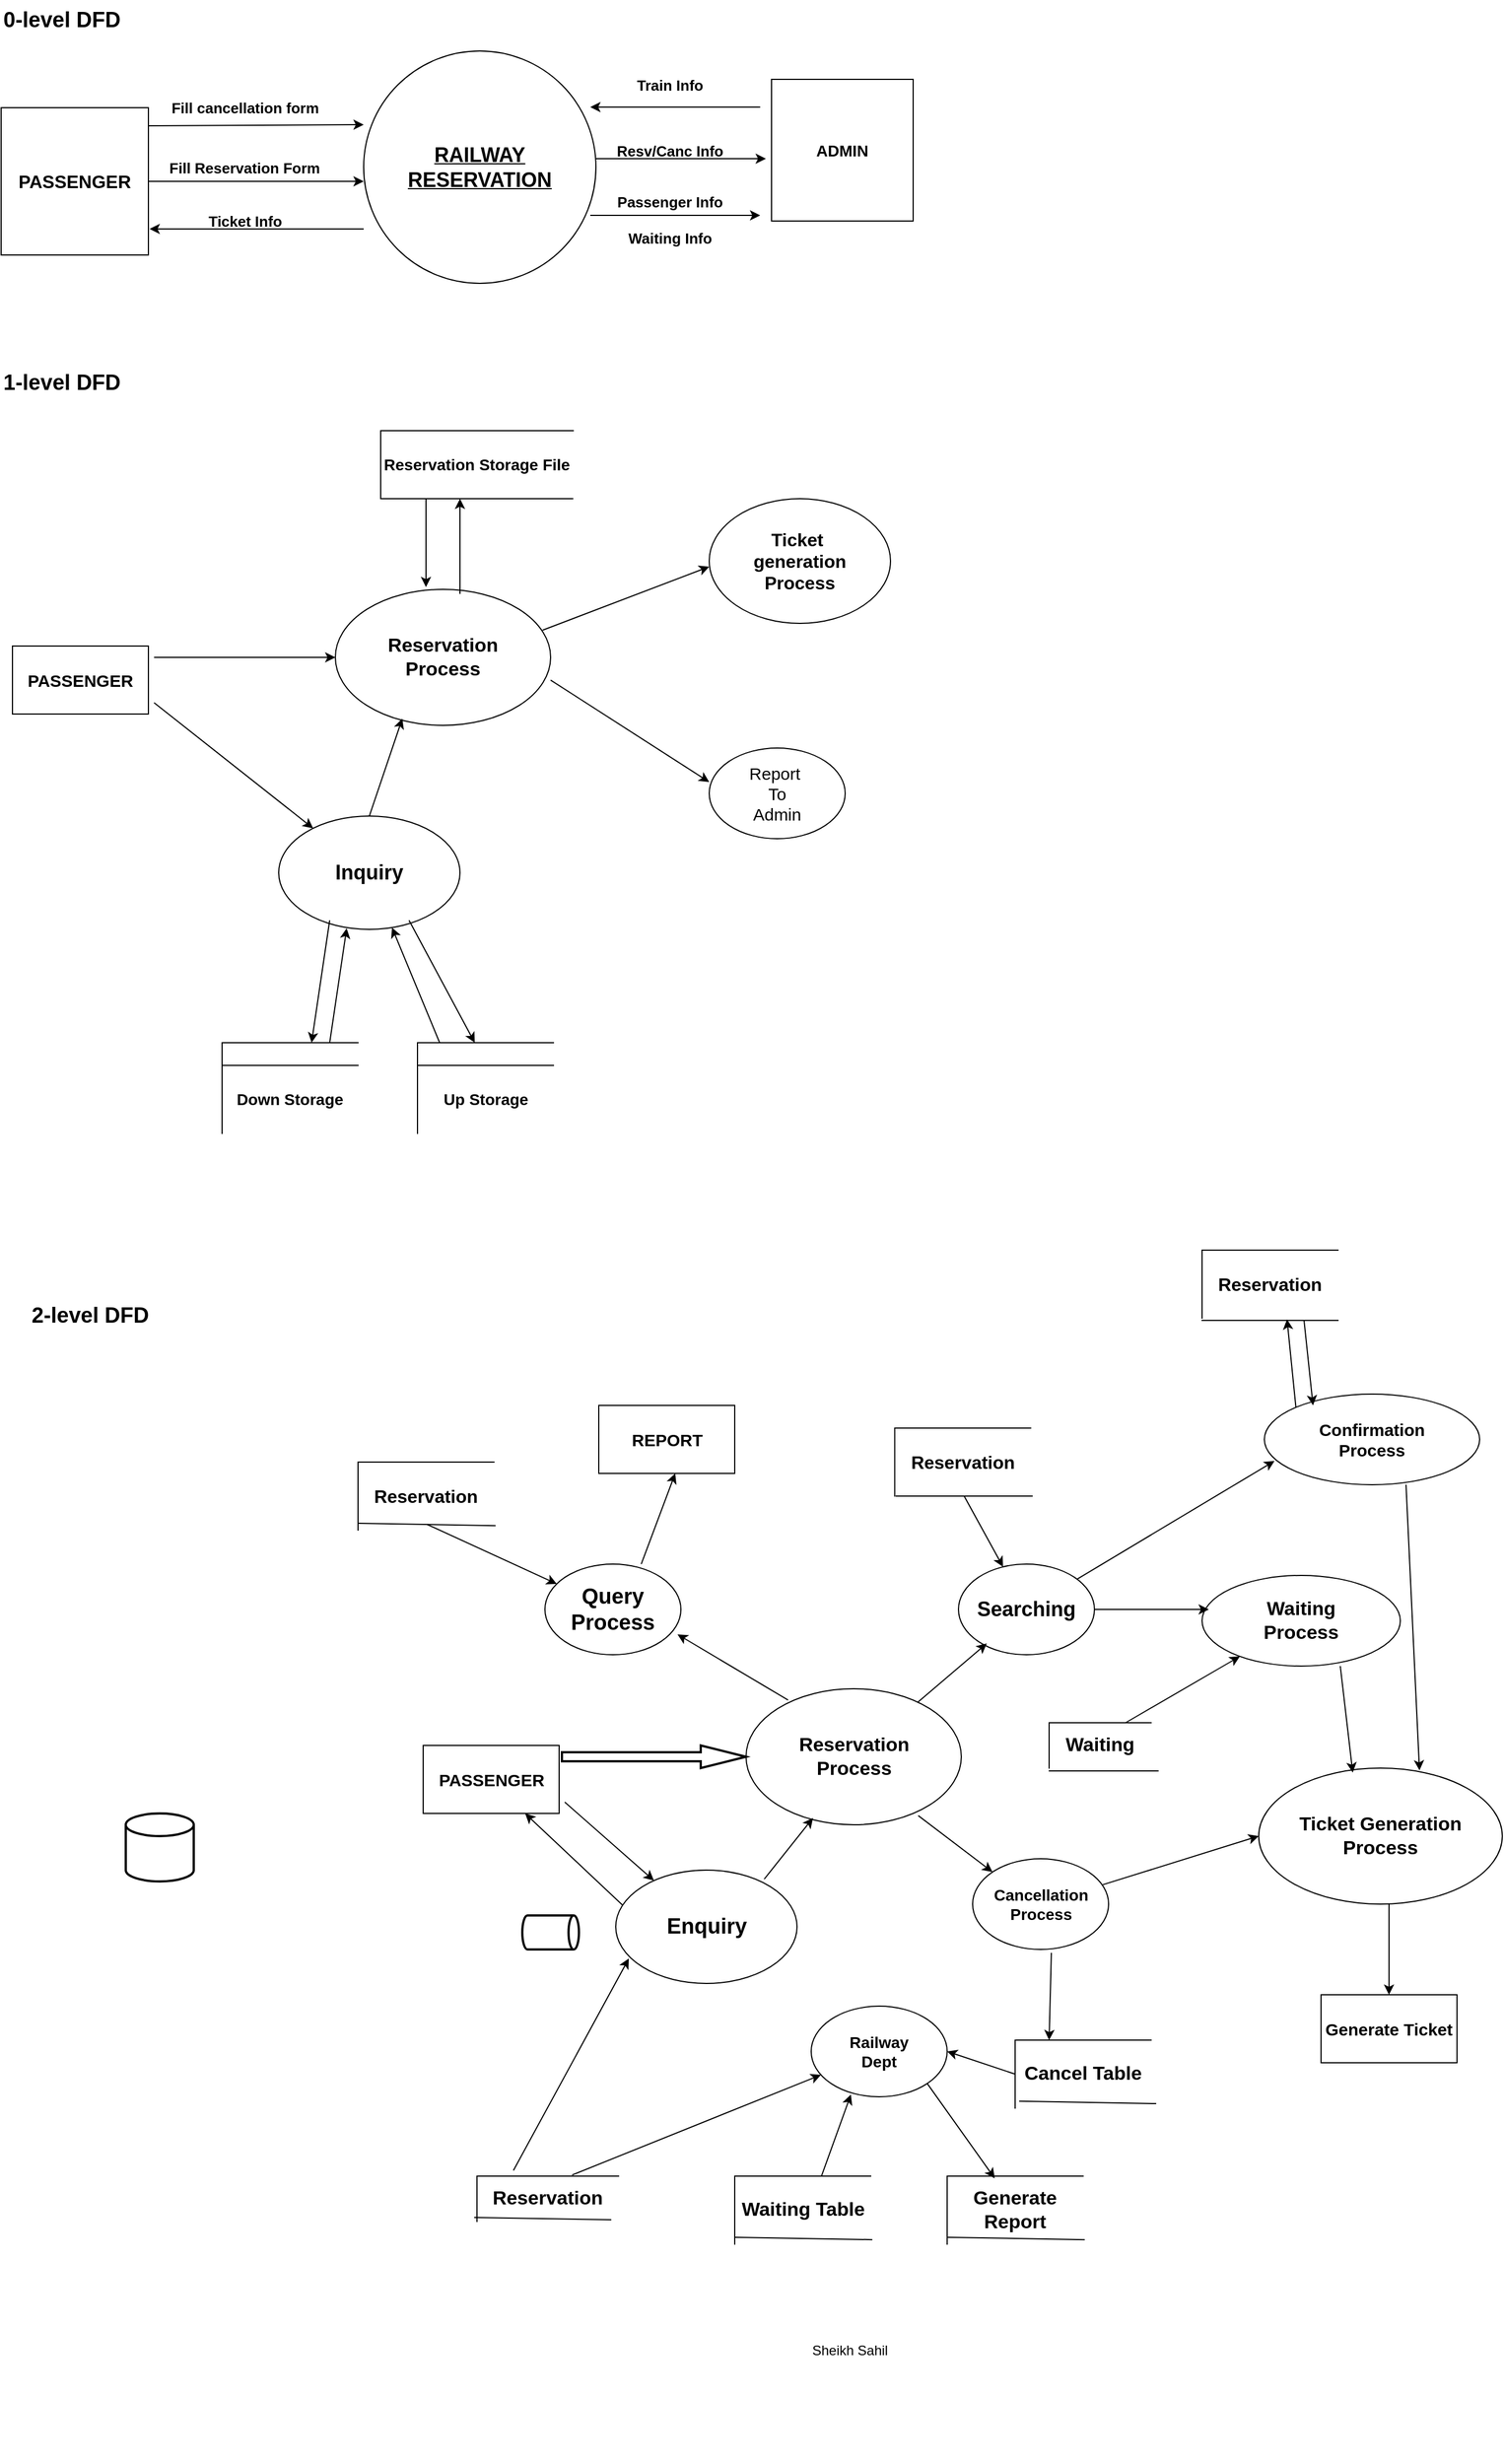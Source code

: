 <mxfile version="26.3.0">
  <diagram name="Page-1" id="rex2xva8ImALtjzCcnfC">
    <mxGraphModel dx="1678" dy="899" grid="1" gridSize="10" guides="1" tooltips="1" connect="1" arrows="1" fold="1" page="1" pageScale="1" pageWidth="850" pageHeight="1100" math="0" shadow="0">
      <root>
        <mxCell id="0" />
        <mxCell id="1" parent="0" />
        <mxCell id="jUQuJ7ZoHEH8EmfU06ju-1" value="&lt;font style=&quot;font-size: 18px;&quot;&gt;&lt;b&gt;&lt;u&gt;RAILWAY&lt;/u&gt;&lt;/b&gt;&lt;/font&gt;&lt;div&gt;&lt;font style=&quot;font-size: 18px;&quot;&gt;&lt;b&gt;&lt;u&gt;RESERVATION&lt;/u&gt;&lt;/b&gt;&lt;/font&gt;&lt;/div&gt;" style="ellipse;whiteSpace=wrap;html=1;aspect=fixed;" parent="1" vertex="1">
          <mxGeometry x="360" y="75" width="205" height="205" as="geometry" />
        </mxCell>
        <mxCell id="jUQuJ7ZoHEH8EmfU06ju-2" value="&lt;b&gt;&lt;font style=&quot;font-size: 16px;&quot;&gt;PASSENGER&lt;/font&gt;&lt;/b&gt;" style="whiteSpace=wrap;html=1;aspect=fixed;" parent="1" vertex="1">
          <mxGeometry x="40" y="125" width="130" height="130" as="geometry" />
        </mxCell>
        <mxCell id="jUQuJ7ZoHEH8EmfU06ju-3" value="&lt;b&gt;&lt;font style=&quot;font-size: 14px;&quot;&gt;ADMIN&lt;/font&gt;&lt;/b&gt;" style="whiteSpace=wrap;html=1;aspect=fixed;" parent="1" vertex="1">
          <mxGeometry x="720" y="100" width="125" height="125" as="geometry" />
        </mxCell>
        <mxCell id="jUQuJ7ZoHEH8EmfU06ju-5" value="" style="endArrow=classic;html=1;rounded=0;" parent="1" edge="1">
          <mxGeometry width="50" height="50" relative="1" as="geometry">
            <mxPoint x="560" y="220" as="sourcePoint" />
            <mxPoint x="710" y="220" as="targetPoint" />
          </mxGeometry>
        </mxCell>
        <mxCell id="jUQuJ7ZoHEH8EmfU06ju-8" value="" style="endArrow=classic;html=1;rounded=0;entryX=1.008;entryY=0.823;entryDx=0;entryDy=0;entryPerimeter=0;" parent="1" target="jUQuJ7ZoHEH8EmfU06ju-2" edge="1">
          <mxGeometry width="50" height="50" relative="1" as="geometry">
            <mxPoint x="360" y="232" as="sourcePoint" />
            <mxPoint x="450" y="180" as="targetPoint" />
          </mxGeometry>
        </mxCell>
        <mxCell id="jUQuJ7ZoHEH8EmfU06ju-9" value="" style="endArrow=classic;html=1;rounded=0;exitX=1;exitY=0.123;exitDx=0;exitDy=0;exitPerimeter=0;" parent="1" source="jUQuJ7ZoHEH8EmfU06ju-2" edge="1">
          <mxGeometry width="50" height="50" relative="1" as="geometry">
            <mxPoint x="400" y="230" as="sourcePoint" />
            <mxPoint x="360" y="140" as="targetPoint" />
          </mxGeometry>
        </mxCell>
        <mxCell id="jUQuJ7ZoHEH8EmfU06ju-10" value="" style="endArrow=classic;html=1;rounded=0;exitX=1;exitY=0.5;exitDx=0;exitDy=0;" parent="1" source="jUQuJ7ZoHEH8EmfU06ju-2" edge="1">
          <mxGeometry width="50" height="50" relative="1" as="geometry">
            <mxPoint x="180" y="168" as="sourcePoint" />
            <mxPoint x="360" y="190" as="targetPoint" />
          </mxGeometry>
        </mxCell>
        <mxCell id="jUQuJ7ZoHEH8EmfU06ju-11" value="" style="endArrow=classic;html=1;rounded=0;entryX=0;entryY=0.5;entryDx=0;entryDy=0;entryPerimeter=0;" parent="1" edge="1">
          <mxGeometry width="50" height="50" relative="1" as="geometry">
            <mxPoint x="565" y="170" as="sourcePoint" />
            <mxPoint x="715" y="170" as="targetPoint" />
          </mxGeometry>
        </mxCell>
        <mxCell id="jUQuJ7ZoHEH8EmfU06ju-12" value="" style="endArrow=classic;html=1;rounded=0;" parent="1" edge="1">
          <mxGeometry width="50" height="50" relative="1" as="geometry">
            <mxPoint x="710" y="124.5" as="sourcePoint" />
            <mxPoint x="560" y="124.5" as="targetPoint" />
          </mxGeometry>
        </mxCell>
        <mxCell id="jUQuJ7ZoHEH8EmfU06ju-14" value="Fill cancellation form" style="text;html=1;align=center;verticalAlign=middle;resizable=0;points=[];autosize=1;strokeColor=none;fillColor=none;fontStyle=1;fontSize=13;" parent="1" vertex="1">
          <mxGeometry x="185" y="110" width="140" height="30" as="geometry" />
        </mxCell>
        <mxCell id="jUQuJ7ZoHEH8EmfU06ju-16" value="Fill Reservation Form" style="text;strokeColor=none;align=center;fillColor=none;html=1;verticalAlign=middle;whiteSpace=wrap;rounded=0;fontStyle=1;fontSize=13;" parent="1" vertex="1">
          <mxGeometry x="175" y="162.5" width="160" height="30" as="geometry" />
        </mxCell>
        <mxCell id="jUQuJ7ZoHEH8EmfU06ju-17" value="&lt;b&gt;&lt;font style=&quot;font-size: 13px;&quot;&gt;Ticket Info&lt;/font&gt;&lt;/b&gt;" style="text;html=1;align=center;verticalAlign=middle;resizable=0;points=[];autosize=1;strokeColor=none;fillColor=none;" parent="1" vertex="1">
          <mxGeometry x="210" y="210" width="90" height="30" as="geometry" />
        </mxCell>
        <mxCell id="jUQuJ7ZoHEH8EmfU06ju-18" value="&lt;b&gt;&lt;font style=&quot;font-size: 13px;&quot;&gt;Passenger Info&lt;/font&gt;&lt;/b&gt;" style="text;html=1;align=center;verticalAlign=middle;resizable=0;points=[];autosize=1;strokeColor=none;fillColor=none;" parent="1" vertex="1">
          <mxGeometry x="570" y="192.5" width="120" height="30" as="geometry" />
        </mxCell>
        <mxCell id="jUQuJ7ZoHEH8EmfU06ju-19" value="&lt;b&gt;&lt;font style=&quot;font-size: 13px;&quot;&gt;Waiting Info&lt;/font&gt;&lt;/b&gt;" style="text;html=1;align=center;verticalAlign=middle;resizable=0;points=[];autosize=1;strokeColor=none;fillColor=none;" parent="1" vertex="1">
          <mxGeometry x="580" y="225" width="100" height="30" as="geometry" />
        </mxCell>
        <mxCell id="jUQuJ7ZoHEH8EmfU06ju-20" value="&lt;b&gt;&lt;font style=&quot;font-size: 13px;&quot;&gt;Train Info&lt;/font&gt;&lt;/b&gt;" style="text;html=1;align=center;verticalAlign=middle;resizable=0;points=[];autosize=1;strokeColor=none;fillColor=none;" parent="1" vertex="1">
          <mxGeometry x="590" y="90" width="80" height="30" as="geometry" />
        </mxCell>
        <mxCell id="jUQuJ7ZoHEH8EmfU06ju-21" value="&lt;b&gt;&lt;font style=&quot;font-size: 13px;&quot;&gt;Resv/Canc Info&lt;/font&gt;&lt;/b&gt;" style="text;html=1;align=center;verticalAlign=middle;resizable=0;points=[];autosize=1;strokeColor=none;fillColor=none;" parent="1" vertex="1">
          <mxGeometry x="570" y="147.5" width="120" height="30" as="geometry" />
        </mxCell>
        <mxCell id="jUQuJ7ZoHEH8EmfU06ju-24" value="&lt;b style=&quot;font-weight:normal;&quot; id=&quot;docs-internal-guid-3742b57b-7fff-bbce-e958-126c3ce38a10&quot;&gt;&lt;span style=&quot;font-family: Poppins, sans-serif; color: rgb(0, 0, 0); background-color: transparent; font-weight: 700; font-style: normal; font-variant: normal; text-decoration: none; vertical-align: baseline; white-space: pre-wrap;&quot;&gt;&lt;font style=&quot;font-size: 19px;&quot;&gt;0-level DFD&lt;/font&gt;&lt;/span&gt;&lt;/b&gt;" style="text;whiteSpace=wrap;html=1;" parent="1" vertex="1">
          <mxGeometry x="40" y="30" width="110" height="40" as="geometry" />
        </mxCell>
        <mxCell id="jUQuJ7ZoHEH8EmfU06ju-26" value="&lt;b style=&quot;font-weight:normal;&quot; id=&quot;docs-internal-guid-3742b57b-7fff-bbce-e958-126c3ce38a10&quot;&gt;&lt;span style=&quot;font-family: Poppins, sans-serif; color: rgb(0, 0, 0); background-color: transparent; font-weight: 700; font-style: normal; font-variant: normal; text-decoration: none; vertical-align: baseline; white-space: pre-wrap;&quot;&gt;&lt;font style=&quot;font-size: 19px;&quot;&gt;1&lt;/font&gt;&lt;/span&gt;&lt;/b&gt;&lt;span style=&quot;background-color: transparent; color: light-dark(rgb(0, 0, 0), rgb(255, 255, 255));&quot;&gt;&lt;span style=&quot;font-family: Poppins, sans-serif; color: rgb(0, 0, 0); background-color: transparent; font-weight: 700; font-variant-numeric: normal; font-variant-east-asian: normal; font-variant-alternates: normal; font-variant-position: normal; font-variant-emoji: normal; vertical-align: baseline; white-space-collapse: preserve;&quot;&gt;&lt;font style=&quot;font-size: 19px;&quot;&gt;-level DFD&lt;/font&gt;&lt;/span&gt;&lt;/span&gt;" style="text;whiteSpace=wrap;html=1;" parent="1" vertex="1">
          <mxGeometry x="40" y="350" width="110" height="40" as="geometry" />
        </mxCell>
        <mxCell id="jUQuJ7ZoHEH8EmfU06ju-27" value="&lt;b&gt;&lt;font style=&quot;font-size: 17px;&quot;&gt;Reservation&lt;/font&gt;&lt;/b&gt;&lt;div&gt;&lt;b&gt;&lt;font style=&quot;font-size: 17px;&quot;&gt;Process&lt;/font&gt;&lt;/b&gt;&lt;/div&gt;" style="ellipse;whiteSpace=wrap;html=1;" parent="1" vertex="1">
          <mxGeometry x="335" y="550" width="190" height="120" as="geometry" />
        </mxCell>
        <mxCell id="jUQuJ7ZoHEH8EmfU06ju-28" value="&lt;b&gt;&lt;font style=&quot;font-size: 18px;&quot;&gt;Inquiry&lt;/font&gt;&lt;/b&gt;" style="ellipse;whiteSpace=wrap;html=1;" parent="1" vertex="1">
          <mxGeometry x="285" y="750" width="160" height="100" as="geometry" />
        </mxCell>
        <mxCell id="jUQuJ7ZoHEH8EmfU06ju-29" value="&lt;b&gt;&lt;font style=&quot;font-size: 15px;&quot;&gt;PASSENGER&lt;/font&gt;&lt;/b&gt;" style="rounded=0;whiteSpace=wrap;html=1;" parent="1" vertex="1">
          <mxGeometry x="50" y="600" width="120" height="60" as="geometry" />
        </mxCell>
        <mxCell id="jUQuJ7ZoHEH8EmfU06ju-32" value="&lt;font style=&quot;font-size: 15px;&quot;&gt;Report&amp;nbsp;&lt;/font&gt;&lt;div&gt;&lt;font style=&quot;font-size: 15px;&quot;&gt;To&lt;/font&gt;&lt;/div&gt;&lt;div&gt;&lt;font style=&quot;font-size: 15px;&quot;&gt;Admin&lt;/font&gt;&lt;/div&gt;" style="ellipse;whiteSpace=wrap;html=1;" parent="1" vertex="1">
          <mxGeometry x="665" y="690" width="120" height="80" as="geometry" />
        </mxCell>
        <mxCell id="jUQuJ7ZoHEH8EmfU06ju-33" value="&lt;b&gt;&lt;font style=&quot;font-size: 16px;&quot;&gt;Ticket&amp;nbsp;&lt;/font&gt;&lt;/b&gt;&lt;div&gt;&lt;b&gt;&lt;font style=&quot;font-size: 16px;&quot;&gt;generation&lt;/font&gt;&lt;/b&gt;&lt;/div&gt;&lt;div&gt;&lt;b&gt;&lt;font style=&quot;font-size: 16px;&quot;&gt;Process&lt;/font&gt;&lt;/b&gt;&lt;/div&gt;" style="ellipse;whiteSpace=wrap;html=1;" parent="1" vertex="1">
          <mxGeometry x="665" y="470" width="160" height="110" as="geometry" />
        </mxCell>
        <mxCell id="jUQuJ7ZoHEH8EmfU06ju-34" value="" style="endArrow=classic;html=1;rounded=0;entryX=0;entryY=0.5;entryDx=0;entryDy=0;" parent="1" target="jUQuJ7ZoHEH8EmfU06ju-27" edge="1">
          <mxGeometry width="50" height="50" relative="1" as="geometry">
            <mxPoint x="175" y="610" as="sourcePoint" />
            <mxPoint x="325" y="610" as="targetPoint" />
          </mxGeometry>
        </mxCell>
        <mxCell id="jUQuJ7ZoHEH8EmfU06ju-35" value="" style="endArrow=classic;html=1;rounded=0;" parent="1" target="jUQuJ7ZoHEH8EmfU06ju-28" edge="1">
          <mxGeometry width="50" height="50" relative="1" as="geometry">
            <mxPoint x="175" y="650" as="sourcePoint" />
            <mxPoint x="325" y="650" as="targetPoint" />
          </mxGeometry>
        </mxCell>
        <mxCell id="jUQuJ7ZoHEH8EmfU06ju-36" value="" style="endArrow=classic;html=1;rounded=0;exitX=0.963;exitY=0.3;exitDx=0;exitDy=0;exitPerimeter=0;" parent="1" source="jUQuJ7ZoHEH8EmfU06ju-27" edge="1">
          <mxGeometry width="50" height="50" relative="1" as="geometry">
            <mxPoint x="522.783" y="580.566" as="sourcePoint" />
            <mxPoint x="665" y="530" as="targetPoint" />
          </mxGeometry>
        </mxCell>
        <mxCell id="jUQuJ7ZoHEH8EmfU06ju-37" value="" style="endArrow=classic;html=1;rounded=0;exitX=0.947;exitY=0.667;exitDx=0;exitDy=0;exitPerimeter=0;" parent="1" edge="1">
          <mxGeometry width="50" height="50" relative="1" as="geometry">
            <mxPoint x="525.0" y="630.04" as="sourcePoint" />
            <mxPoint x="665" y="720" as="targetPoint" />
          </mxGeometry>
        </mxCell>
        <mxCell id="jUQuJ7ZoHEH8EmfU06ju-38" value="" style="endArrow=classic;html=1;rounded=0;entryX=0.421;entryY=-0.017;entryDx=0;entryDy=0;entryPerimeter=0;" parent="1" target="jUQuJ7ZoHEH8EmfU06ju-27" edge="1">
          <mxGeometry width="50" height="50" relative="1" as="geometry">
            <mxPoint x="415" y="470" as="sourcePoint" />
            <mxPoint x="415" y="540" as="targetPoint" />
          </mxGeometry>
        </mxCell>
        <mxCell id="jUQuJ7ZoHEH8EmfU06ju-39" value="" style="endArrow=classic;html=1;rounded=0;exitX=0.579;exitY=0.033;exitDx=0;exitDy=0;exitPerimeter=0;" parent="1" source="jUQuJ7ZoHEH8EmfU06ju-27" edge="1">
          <mxGeometry width="50" height="50" relative="1" as="geometry">
            <mxPoint x="445" y="540" as="sourcePoint" />
            <mxPoint x="445" y="470" as="targetPoint" />
          </mxGeometry>
        </mxCell>
        <mxCell id="jUQuJ7ZoHEH8EmfU06ju-40" value="" style="endArrow=classic;html=1;rounded=0;entryX=0.311;entryY=0.95;entryDx=0;entryDy=0;entryPerimeter=0;" parent="1" target="jUQuJ7ZoHEH8EmfU06ju-27" edge="1">
          <mxGeometry width="50" height="50" relative="1" as="geometry">
            <mxPoint x="365" y="750" as="sourcePoint" />
            <mxPoint x="375" y="680" as="targetPoint" />
          </mxGeometry>
        </mxCell>
        <mxCell id="jUQuJ7ZoHEH8EmfU06ju-43" value="" style="endArrow=classic;html=1;rounded=0;entryX=0.375;entryY=0.99;entryDx=0;entryDy=0;entryPerimeter=0;" parent="1" target="jUQuJ7ZoHEH8EmfU06ju-28" edge="1">
          <mxGeometry width="50" height="50" relative="1" as="geometry">
            <mxPoint x="330" y="950" as="sourcePoint" />
            <mxPoint x="330" y="880" as="targetPoint" />
          </mxGeometry>
        </mxCell>
        <mxCell id="jUQuJ7ZoHEH8EmfU06ju-44" value="" style="endArrow=classic;html=1;rounded=0;exitX=0.163;exitY=0;exitDx=0;exitDy=0;exitPerimeter=0;" parent="1" source="jUQuJ7ZoHEH8EmfU06ju-51" target="jUQuJ7ZoHEH8EmfU06ju-28" edge="1">
          <mxGeometry width="50" height="50" relative="1" as="geometry">
            <mxPoint x="422" y="933.04" as="sourcePoint" />
            <mxPoint x="429" y="880" as="targetPoint" />
          </mxGeometry>
        </mxCell>
        <mxCell id="jUQuJ7ZoHEH8EmfU06ju-45" value="" style="endArrow=classic;html=1;rounded=0;exitX=0.225;exitY=0.92;exitDx=0;exitDy=0;exitPerimeter=0;" parent="1" edge="1">
          <mxGeometry width="50" height="50" relative="1" as="geometry">
            <mxPoint x="330" y="842" as="sourcePoint" />
            <mxPoint x="314" y="950" as="targetPoint" />
          </mxGeometry>
        </mxCell>
        <mxCell id="jUQuJ7ZoHEH8EmfU06ju-46" value="" style="endArrow=classic;html=1;rounded=0;exitX=0.719;exitY=0.92;exitDx=0;exitDy=0;exitPerimeter=0;entryX=0.421;entryY=0;entryDx=0;entryDy=0;entryPerimeter=0;" parent="1" source="jUQuJ7ZoHEH8EmfU06ju-28" target="jUQuJ7ZoHEH8EmfU06ju-51" edge="1">
          <mxGeometry width="50" height="50" relative="1" as="geometry">
            <mxPoint x="467" y="880" as="sourcePoint" />
            <mxPoint x="446.419" y="930" as="targetPoint" />
          </mxGeometry>
        </mxCell>
        <mxCell id="jUQuJ7ZoHEH8EmfU06ju-47" value="" style="shape=partialRectangle;whiteSpace=wrap;html=1;bottom=0;right=0;fillColor=none;" parent="1" vertex="1">
          <mxGeometry x="235" y="950" width="120" height="60" as="geometry" />
        </mxCell>
        <mxCell id="jUQuJ7ZoHEH8EmfU06ju-50" value="&lt;b&gt;&lt;font style=&quot;font-size: 14px;&quot;&gt;Down Storage&lt;/font&gt;&lt;/b&gt;" style="shape=partialRectangle;whiteSpace=wrap;html=1;bottom=0;right=0;fillColor=none;" parent="1" vertex="1">
          <mxGeometry x="235" y="970" width="120" height="60" as="geometry" />
        </mxCell>
        <mxCell id="jUQuJ7ZoHEH8EmfU06ju-51" value="" style="shape=partialRectangle;whiteSpace=wrap;html=1;bottom=0;right=0;fillColor=none;" parent="1" vertex="1">
          <mxGeometry x="407.5" y="950" width="120" height="60" as="geometry" />
        </mxCell>
        <mxCell id="jUQuJ7ZoHEH8EmfU06ju-52" value="&lt;b&gt;&lt;font style=&quot;font-size: 14px;&quot;&gt;Up Storage&lt;/font&gt;&lt;/b&gt;" style="shape=partialRectangle;whiteSpace=wrap;html=1;bottom=0;right=0;fillColor=none;" parent="1" vertex="1">
          <mxGeometry x="407.5" y="970" width="120" height="60" as="geometry" />
        </mxCell>
        <mxCell id="jUQuJ7ZoHEH8EmfU06ju-53" value="&lt;b&gt;&lt;font style=&quot;font-size: 14px;&quot;&gt;Reservation Storage File&lt;/font&gt;&lt;/b&gt;" style="shape=partialRectangle;whiteSpace=wrap;html=1;bottom=0;right=0;fillColor=none;" parent="1" vertex="1">
          <mxGeometry x="375" y="410" width="170" height="60" as="geometry" />
        </mxCell>
        <mxCell id="jUQuJ7ZoHEH8EmfU06ju-57" value="" style="endArrow=none;html=1;rounded=0;entryX=1;entryY=1;entryDx=0;entryDy=0;" parent="1" target="jUQuJ7ZoHEH8EmfU06ju-53" edge="1">
          <mxGeometry width="50" height="50" relative="1" as="geometry">
            <mxPoint x="375" y="470" as="sourcePoint" />
            <mxPoint x="475" y="470" as="targetPoint" />
          </mxGeometry>
        </mxCell>
        <mxCell id="jUQuJ7ZoHEH8EmfU06ju-58" value="&lt;span id=&quot;docs-internal-guid-be54585d-7fff-eb0a-5b33-c60152826716&quot;&gt;&lt;p style=&quot;line-height: 1.38; background-color: rgb(255, 255, 255); margin-top: 11pt; margin-bottom: 0pt;&quot; dir=&quot;ltr&quot;&gt;&lt;br&gt;&lt;/p&gt;&lt;/span&gt;" style="text;html=1;align=center;verticalAlign=middle;resizable=0;points=[];autosize=1;strokeColor=none;fillColor=none;" parent="1" vertex="1">
          <mxGeometry x="325" y="1133" width="20" height="40" as="geometry" />
        </mxCell>
        <mxCell id="jUQuJ7ZoHEH8EmfU06ju-66" value="&lt;b&gt;&lt;font style=&quot;font-size: 17px;&quot;&gt;Reservation&lt;/font&gt;&lt;/b&gt;&lt;div&gt;&lt;b&gt;&lt;font style=&quot;font-size: 17px;&quot;&gt;Process&lt;/font&gt;&lt;/b&gt;&lt;/div&gt;" style="ellipse;whiteSpace=wrap;html=1;" parent="1" vertex="1">
          <mxGeometry x="697.5" y="1520" width="190" height="120" as="geometry" />
        </mxCell>
        <mxCell id="jUQuJ7ZoHEH8EmfU06ju-67" value="&lt;b&gt;&lt;font style=&quot;font-size: 19px;&quot;&gt;Enquiry&lt;/font&gt;&lt;/b&gt;" style="ellipse;whiteSpace=wrap;html=1;" parent="1" vertex="1">
          <mxGeometry x="582.5" y="1680" width="160" height="100" as="geometry" />
        </mxCell>
        <mxCell id="jUQuJ7ZoHEH8EmfU06ju-68" value="&lt;span&gt;&lt;font style=&quot;font-size: 15px;&quot;&gt;PASSENGER&lt;/font&gt;&lt;/span&gt;" style="rounded=0;whiteSpace=wrap;html=1;fontStyle=1" parent="1" vertex="1">
          <mxGeometry x="412.5" y="1570" width="120" height="60" as="geometry" />
        </mxCell>
        <mxCell id="jUQuJ7ZoHEH8EmfU06ju-69" value="" style="endArrow=classic;html=1;rounded=0;entryX=0;entryY=0.5;entryDx=0;entryDy=0;" parent="1" source="IfzS5FztGfEvMNHRAq49-5" target="jUQuJ7ZoHEH8EmfU06ju-66" edge="1">
          <mxGeometry width="50" height="50" relative="1" as="geometry">
            <mxPoint x="537.5" y="1580" as="sourcePoint" />
            <mxPoint x="687.5" y="1580" as="targetPoint" />
          </mxGeometry>
        </mxCell>
        <mxCell id="jUQuJ7ZoHEH8EmfU06ju-70" value="" style="endArrow=classic;html=1;rounded=0;" parent="1" target="jUQuJ7ZoHEH8EmfU06ju-67" edge="1">
          <mxGeometry width="50" height="50" relative="1" as="geometry">
            <mxPoint x="537.5" y="1620" as="sourcePoint" />
            <mxPoint x="687.5" y="1620" as="targetPoint" />
          </mxGeometry>
        </mxCell>
        <mxCell id="jUQuJ7ZoHEH8EmfU06ju-71" value="" style="endArrow=classic;html=1;rounded=0;entryX=0.311;entryY=0.95;entryDx=0;entryDy=0;entryPerimeter=0;exitX=0.819;exitY=0.08;exitDx=0;exitDy=0;exitPerimeter=0;" parent="1" source="jUQuJ7ZoHEH8EmfU06ju-67" target="jUQuJ7ZoHEH8EmfU06ju-66" edge="1">
          <mxGeometry width="50" height="50" relative="1" as="geometry">
            <mxPoint x="727.5" y="1720" as="sourcePoint" />
            <mxPoint x="737.5" y="1650" as="targetPoint" />
          </mxGeometry>
        </mxCell>
        <mxCell id="jUQuJ7ZoHEH8EmfU06ju-72" value="" style="endArrow=classic;html=1;rounded=0;entryX=0.75;entryY=1;entryDx=0;entryDy=0;exitX=0.038;exitY=0.31;exitDx=0;exitDy=0;exitPerimeter=0;" parent="1" source="jUQuJ7ZoHEH8EmfU06ju-67" target="jUQuJ7ZoHEH8EmfU06ju-68" edge="1">
          <mxGeometry width="50" height="50" relative="1" as="geometry">
            <mxPoint x="497.5" y="1776" as="sourcePoint" />
            <mxPoint x="526.5" y="1690" as="targetPoint" />
          </mxGeometry>
        </mxCell>
        <mxCell id="jUQuJ7ZoHEH8EmfU06ju-73" value="&lt;b&gt;&lt;font style=&quot;font-size: 19px;&quot;&gt;Query&lt;/font&gt;&lt;/b&gt;&lt;div&gt;&lt;b&gt;&lt;font style=&quot;font-size: 19px;&quot;&gt;Process&lt;/font&gt;&lt;/b&gt;&lt;/div&gt;" style="ellipse;whiteSpace=wrap;html=1;" parent="1" vertex="1">
          <mxGeometry x="520" y="1410" width="120" height="80" as="geometry" />
        </mxCell>
        <mxCell id="jUQuJ7ZoHEH8EmfU06ju-75" value="" style="endArrow=classic;html=1;rounded=0;entryX=0.975;entryY=0.775;entryDx=0;entryDy=0;entryPerimeter=0;exitX=0.195;exitY=0.083;exitDx=0;exitDy=0;exitPerimeter=0;" parent="1" source="jUQuJ7ZoHEH8EmfU06ju-66" target="jUQuJ7ZoHEH8EmfU06ju-73" edge="1">
          <mxGeometry width="50" height="50" relative="1" as="geometry">
            <mxPoint x="757.5" y="1520" as="sourcePoint" />
            <mxPoint x="807.5" y="1470" as="targetPoint" />
          </mxGeometry>
        </mxCell>
        <mxCell id="jUQuJ7ZoHEH8EmfU06ju-76" value="&lt;b&gt;&lt;font style=&quot;font-size: 14px;&quot;&gt;Cancellation&lt;/font&gt;&lt;/b&gt;&lt;div&gt;&lt;b&gt;&lt;font style=&quot;font-size: 14px;&quot;&gt;Process&lt;/font&gt;&lt;/b&gt;&lt;/div&gt;" style="ellipse;whiteSpace=wrap;html=1;" parent="1" vertex="1">
          <mxGeometry x="897.5" y="1670" width="120" height="80" as="geometry" />
        </mxCell>
        <mxCell id="jUQuJ7ZoHEH8EmfU06ju-77" value="" style="endArrow=classic;html=1;rounded=0;entryX=0;entryY=0;entryDx=0;entryDy=0;exitX=0.8;exitY=0.933;exitDx=0;exitDy=0;exitPerimeter=0;" parent="1" source="jUQuJ7ZoHEH8EmfU06ju-66" target="jUQuJ7ZoHEH8EmfU06ju-76" edge="1">
          <mxGeometry width="50" height="50" relative="1" as="geometry">
            <mxPoint x="772.5" y="1710" as="sourcePoint" />
            <mxPoint x="822.5" y="1660" as="targetPoint" />
          </mxGeometry>
        </mxCell>
        <mxCell id="jUQuJ7ZoHEH8EmfU06ju-78" value="&lt;b&gt;&lt;font style=&quot;font-size: 17px;&quot;&gt;Reservation&lt;/font&gt;&lt;/b&gt;" style="shape=partialRectangle;whiteSpace=wrap;html=1;bottom=0;right=0;fillColor=none;" parent="1" vertex="1">
          <mxGeometry x="460" y="1950" width="125" height="40" as="geometry" />
        </mxCell>
        <mxCell id="jUQuJ7ZoHEH8EmfU06ju-79" value="" style="shape=partialRectangle;whiteSpace=wrap;html=1;right=0;top=0;bottom=0;fillColor=none;routingCenterX=-0.5;rotation=91;" parent="1" vertex="1">
          <mxGeometry x="485" y="1960" width="65" height="120" as="geometry" />
        </mxCell>
        <mxCell id="jUQuJ7ZoHEH8EmfU06ju-80" value="&lt;span style=&quot;font-size: 14px;&quot;&gt;&lt;span&gt;Railway&lt;/span&gt;&lt;/span&gt;&lt;div&gt;&lt;span style=&quot;font-size: 14px;&quot;&gt;&lt;span&gt;Dept&lt;/span&gt;&lt;/span&gt;&lt;/div&gt;" style="ellipse;whiteSpace=wrap;html=1;fontStyle=1" parent="1" vertex="1">
          <mxGeometry x="755" y="1800" width="120" height="80" as="geometry" />
        </mxCell>
        <mxCell id="jUQuJ7ZoHEH8EmfU06ju-81" value="&lt;b&gt;&lt;font style=&quot;font-size: 17px;&quot;&gt;Waiting Table&lt;/font&gt;&lt;/b&gt;" style="shape=partialRectangle;whiteSpace=wrap;html=1;bottom=0;right=0;fillColor=none;" parent="1" vertex="1">
          <mxGeometry x="687.5" y="1950" width="120" height="60" as="geometry" />
        </mxCell>
        <mxCell id="jUQuJ7ZoHEH8EmfU06ju-83" value="" style="shape=partialRectangle;whiteSpace=wrap;html=1;right=0;top=0;bottom=0;fillColor=none;routingCenterX=-0.5;rotation=91;" parent="1" vertex="1">
          <mxGeometry x="692.5" y="2000" width="110" height="120" as="geometry" />
        </mxCell>
        <mxCell id="jUQuJ7ZoHEH8EmfU06ju-84" value="&lt;b&gt;&lt;font style=&quot;font-size: 17px;&quot;&gt;Generate Report&lt;/font&gt;&lt;/b&gt;" style="shape=partialRectangle;whiteSpace=wrap;html=1;bottom=0;right=0;fillColor=none;" parent="1" vertex="1">
          <mxGeometry x="875" y="1950" width="120" height="60" as="geometry" />
        </mxCell>
        <mxCell id="jUQuJ7ZoHEH8EmfU06ju-85" value="" style="shape=partialRectangle;whiteSpace=wrap;html=1;right=0;top=0;bottom=0;fillColor=none;routingCenterX=-0.5;rotation=91;" parent="1" vertex="1">
          <mxGeometry x="880" y="2000" width="110" height="120" as="geometry" />
        </mxCell>
        <mxCell id="jUQuJ7ZoHEH8EmfU06ju-86" value="&lt;b&gt;&lt;font style=&quot;font-size: 17px;&quot;&gt;Cancel Table&lt;/font&gt;&lt;/b&gt;" style="shape=partialRectangle;whiteSpace=wrap;html=1;bottom=0;right=0;fillColor=none;" parent="1" vertex="1">
          <mxGeometry x="935" y="1830" width="120" height="60" as="geometry" />
        </mxCell>
        <mxCell id="jUQuJ7ZoHEH8EmfU06ju-87" value="" style="shape=partialRectangle;whiteSpace=wrap;html=1;right=0;top=0;bottom=0;fillColor=none;routingCenterX=-0.5;rotation=-89;" parent="1" vertex="1">
          <mxGeometry x="945" y="1770" width="110" height="120" as="geometry" />
        </mxCell>
        <mxCell id="jUQuJ7ZoHEH8EmfU06ju-88" value="&lt;b&gt;&lt;font style=&quot;font-size: 18px;&quot;&gt;Searching&lt;/font&gt;&lt;/b&gt;" style="ellipse;whiteSpace=wrap;html=1;" parent="1" vertex="1">
          <mxGeometry x="885" y="1410" width="120" height="80" as="geometry" />
        </mxCell>
        <mxCell id="jUQuJ7ZoHEH8EmfU06ju-89" value="&lt;b&gt;&lt;font style=&quot;font-size: 15px;&quot;&gt;Confirmation&lt;/font&gt;&lt;/b&gt;&lt;div&gt;&lt;b&gt;&lt;font style=&quot;font-size: 15px;&quot;&gt;Process&lt;/font&gt;&lt;/b&gt;&lt;/div&gt;" style="ellipse;whiteSpace=wrap;html=1;" parent="1" vertex="1">
          <mxGeometry x="1155" y="1260" width="190" height="80" as="geometry" />
        </mxCell>
        <mxCell id="jUQuJ7ZoHEH8EmfU06ju-90" value="&lt;b&gt;&lt;font style=&quot;font-size: 17px;&quot;&gt;Waiting&lt;/font&gt;&lt;/b&gt;&lt;div&gt;&lt;b&gt;&lt;font style=&quot;font-size: 17px;&quot;&gt;Process&lt;/font&gt;&lt;/b&gt;&lt;/div&gt;" style="ellipse;whiteSpace=wrap;html=1;" parent="1" vertex="1">
          <mxGeometry x="1100" y="1420" width="175" height="80" as="geometry" />
        </mxCell>
        <mxCell id="jUQuJ7ZoHEH8EmfU06ju-91" value="&lt;b&gt;&lt;font style=&quot;font-size: 17px;&quot;&gt;Ticket Generation&lt;/font&gt;&lt;/b&gt;&lt;div&gt;&lt;b&gt;&lt;font style=&quot;font-size: 17px;&quot;&gt;Process&lt;/font&gt;&lt;/b&gt;&lt;/div&gt;" style="ellipse;whiteSpace=wrap;html=1;" parent="1" vertex="1">
          <mxGeometry x="1150" y="1590" width="215" height="120" as="geometry" />
        </mxCell>
        <mxCell id="jUQuJ7ZoHEH8EmfU06ju-94" value="&lt;b&gt;&lt;font style=&quot;font-size: 16px;&quot;&gt;Reservation&lt;/font&gt;&lt;/b&gt;" style="shape=partialRectangle;whiteSpace=wrap;html=1;bottom=0;right=0;fillColor=none;" parent="1" vertex="1">
          <mxGeometry x="355" y="1320" width="120" height="60" as="geometry" />
        </mxCell>
        <mxCell id="jUQuJ7ZoHEH8EmfU06ju-95" value="" style="shape=partialRectangle;whiteSpace=wrap;html=1;right=0;top=0;bottom=0;fillColor=none;routingCenterX=-0.5;rotation=91;" parent="1" vertex="1">
          <mxGeometry x="360" y="1370" width="110" height="120" as="geometry" />
        </mxCell>
        <mxCell id="jUQuJ7ZoHEH8EmfU06ju-96" value="" style="endArrow=classic;html=1;rounded=0;entryX=0.25;entryY=0;entryDx=0;entryDy=0;exitX=0.579;exitY=1.038;exitDx=0;exitDy=0;exitPerimeter=0;" parent="1" source="jUQuJ7ZoHEH8EmfU06ju-76" target="jUQuJ7ZoHEH8EmfU06ju-86" edge="1">
          <mxGeometry width="50" height="50" relative="1" as="geometry">
            <mxPoint x="940" y="1760" as="sourcePoint" />
            <mxPoint x="1005" y="1810" as="targetPoint" />
          </mxGeometry>
        </mxCell>
        <mxCell id="jUQuJ7ZoHEH8EmfU06ju-97" value="" style="endArrow=classic;html=1;rounded=0;entryX=0.35;entryY=0.033;entryDx=0;entryDy=0;exitX=1;exitY=1;exitDx=0;exitDy=0;entryPerimeter=0;" parent="1" source="jUQuJ7ZoHEH8EmfU06ju-80" target="jUQuJ7ZoHEH8EmfU06ju-84" edge="1">
          <mxGeometry width="50" height="50" relative="1" as="geometry">
            <mxPoint x="850" y="1890" as="sourcePoint" />
            <mxPoint x="915" y="1940" as="targetPoint" />
          </mxGeometry>
        </mxCell>
        <mxCell id="jUQuJ7ZoHEH8EmfU06ju-98" value="" style="endArrow=classic;html=1;rounded=0;entryX=0.292;entryY=0.975;entryDx=0;entryDy=0;entryPerimeter=0;exitX=0.638;exitY=0;exitDx=0;exitDy=0;exitPerimeter=0;" parent="1" source="jUQuJ7ZoHEH8EmfU06ju-81" target="jUQuJ7ZoHEH8EmfU06ju-80" edge="1">
          <mxGeometry width="50" height="50" relative="1" as="geometry">
            <mxPoint x="655" y="1880" as="sourcePoint" />
            <mxPoint x="730" y="1900" as="targetPoint" />
          </mxGeometry>
        </mxCell>
        <mxCell id="jUQuJ7ZoHEH8EmfU06ju-99" value="" style="endArrow=classic;html=1;rounded=0;exitX=0.672;exitY=-0.025;exitDx=0;exitDy=0;exitPerimeter=0;" parent="1" source="jUQuJ7ZoHEH8EmfU06ju-78" target="jUQuJ7ZoHEH8EmfU06ju-80" edge="1">
          <mxGeometry width="50" height="50" relative="1" as="geometry">
            <mxPoint x="475" y="1780" as="sourcePoint" />
            <mxPoint x="540" y="1830" as="targetPoint" />
          </mxGeometry>
        </mxCell>
        <mxCell id="jUQuJ7ZoHEH8EmfU06ju-100" value="" style="endArrow=classic;html=1;rounded=0;entryX=0.072;entryY=0.78;entryDx=0;entryDy=0;entryPerimeter=0;exitX=0.625;exitY=0;exitDx=0;exitDy=0;exitPerimeter=0;" parent="1" target="jUQuJ7ZoHEH8EmfU06ju-67" edge="1">
          <mxGeometry width="50" height="50" relative="1" as="geometry">
            <mxPoint x="492.185" y="1945" as="sourcePoint" />
            <mxPoint x="570" y="1770" as="targetPoint" />
          </mxGeometry>
        </mxCell>
        <mxCell id="jUQuJ7ZoHEH8EmfU06ju-102" value="" style="endArrow=classic;html=1;rounded=0;exitX=0;exitY=0.5;exitDx=0;exitDy=0;" parent="1" source="jUQuJ7ZoHEH8EmfU06ju-86" edge="1">
          <mxGeometry width="50" height="50" relative="1" as="geometry">
            <mxPoint x="977" y="1763" as="sourcePoint" />
            <mxPoint x="875" y="1840" as="targetPoint" />
          </mxGeometry>
        </mxCell>
        <mxCell id="jUQuJ7ZoHEH8EmfU06ju-104" value="&lt;b&gt;&lt;font style=&quot;font-size: 17px;&quot;&gt;Waiting&lt;/font&gt;&lt;/b&gt;" style="shape=partialRectangle;whiteSpace=wrap;html=1;bottom=0;right=0;fillColor=none;" parent="1" vertex="1">
          <mxGeometry x="965" y="1550" width="90" height="40" as="geometry" />
        </mxCell>
        <mxCell id="jUQuJ7ZoHEH8EmfU06ju-105" value="" style="shape=partialRectangle;whiteSpace=wrap;html=1;right=0;top=0;bottom=0;fillColor=none;routingCenterX=-0.5;rotation=-90;" parent="1" vertex="1">
          <mxGeometry x="948.73" y="1480" width="128.89" height="96.01" as="geometry" />
        </mxCell>
        <mxCell id="jUQuJ7ZoHEH8EmfU06ju-106" value="" style="endArrow=classic;html=1;rounded=0;exitX=0;exitY=0.5;exitDx=0;exitDy=0;" parent="1" source="jUQuJ7ZoHEH8EmfU06ju-95" target="jUQuJ7ZoHEH8EmfU06ju-73" edge="1">
          <mxGeometry width="50" height="50" relative="1" as="geometry">
            <mxPoint x="385" y="1530" as="sourcePoint" />
            <mxPoint x="434.5" y="1390" as="targetPoint" />
          </mxGeometry>
        </mxCell>
        <mxCell id="jUQuJ7ZoHEH8EmfU06ju-107" value="" style="endArrow=classic;html=1;rounded=0;exitX=0.775;exitY=0.063;exitDx=0;exitDy=0;exitPerimeter=0;" parent="1" edge="1">
          <mxGeometry width="50" height="50" relative="1" as="geometry">
            <mxPoint x="605" y="1410" as="sourcePoint" />
            <mxPoint x="635" y="1330" as="targetPoint" />
          </mxGeometry>
        </mxCell>
        <mxCell id="jUQuJ7ZoHEH8EmfU06ju-109" value="&lt;b&gt;&lt;font style=&quot;font-size: 16px;&quot;&gt;Reservation&lt;/font&gt;&lt;/b&gt;" style="shape=partialRectangle;whiteSpace=wrap;html=1;bottom=0;right=0;fillColor=none;" parent="1" vertex="1">
          <mxGeometry x="1100" y="1133" width="120" height="60" as="geometry" />
        </mxCell>
        <mxCell id="jUQuJ7ZoHEH8EmfU06ju-110" value="" style="shape=partialRectangle;whiteSpace=wrap;html=1;right=0;top=0;bottom=0;fillColor=none;routingCenterX=-0.5;rotation=-90;" parent="1" vertex="1">
          <mxGeometry x="1105" y="1080" width="110" height="120" as="geometry" />
        </mxCell>
        <mxCell id="jUQuJ7ZoHEH8EmfU06ju-111" value="&lt;b&gt;&lt;font style=&quot;font-size: 16px;&quot;&gt;Reservation&lt;/font&gt;&lt;/b&gt;" style="shape=partialRectangle;whiteSpace=wrap;html=1;bottom=0;right=0;fillColor=none;" parent="1" vertex="1">
          <mxGeometry x="828.73" y="1290" width="120" height="60" as="geometry" />
        </mxCell>
        <mxCell id="jUQuJ7ZoHEH8EmfU06ju-112" value="" style="shape=partialRectangle;whiteSpace=wrap;html=1;right=0;top=0;bottom=0;fillColor=none;routingCenterX=-0.5;rotation=-180;direction=south;" parent="1" vertex="1">
          <mxGeometry x="830" y="1240" width="120" height="110" as="geometry" />
        </mxCell>
        <mxCell id="-mk7_4XnZ_WczbHJO4DL-2" value="" style="endArrow=classic;html=1;rounded=0;entryX=0.047;entryY=0.738;entryDx=0;entryDy=0;entryPerimeter=0;" parent="1" source="jUQuJ7ZoHEH8EmfU06ju-88" target="jUQuJ7ZoHEH8EmfU06ju-89" edge="1">
          <mxGeometry width="50" height="50" relative="1" as="geometry">
            <mxPoint x="960" y="1410" as="sourcePoint" />
            <mxPoint x="1105" y="1360" as="targetPoint" />
          </mxGeometry>
        </mxCell>
        <mxCell id="-mk7_4XnZ_WczbHJO4DL-3" value="" style="endArrow=classic;html=1;rounded=0;" parent="1" source="jUQuJ7ZoHEH8EmfU06ju-66" edge="1">
          <mxGeometry width="50" height="50" relative="1" as="geometry">
            <mxPoint x="880" y="1560" as="sourcePoint" />
            <mxPoint x="910" y="1480" as="targetPoint" />
          </mxGeometry>
        </mxCell>
        <mxCell id="-mk7_4XnZ_WczbHJO4DL-4" value="" style="endArrow=classic;html=1;rounded=0;exitX=0;exitY=0.5;exitDx=0;exitDy=0;" parent="1" source="jUQuJ7ZoHEH8EmfU06ju-112" target="jUQuJ7ZoHEH8EmfU06ju-88" edge="1">
          <mxGeometry width="50" height="50" relative="1" as="geometry">
            <mxPoint x="635" y="1440" as="sourcePoint" />
            <mxPoint x="665" y="1360" as="targetPoint" />
          </mxGeometry>
        </mxCell>
        <mxCell id="-mk7_4XnZ_WczbHJO4DL-5" value="&lt;span style=&quot;font-size: 15px;&quot;&gt;REPORT&lt;/span&gt;" style="rounded=0;whiteSpace=wrap;html=1;fontStyle=1" parent="1" vertex="1">
          <mxGeometry x="567.5" y="1270" width="120" height="60" as="geometry" />
        </mxCell>
        <mxCell id="-mk7_4XnZ_WczbHJO4DL-8" value="" style="endArrow=classic;html=1;rounded=0;entryX=0.226;entryY=0.125;entryDx=0;entryDy=0;entryPerimeter=0;exitX=0;exitY=0.75;exitDx=0;exitDy=0;" parent="1" source="jUQuJ7ZoHEH8EmfU06ju-110" target="jUQuJ7ZoHEH8EmfU06ju-89" edge="1">
          <mxGeometry width="50" height="50" relative="1" as="geometry">
            <mxPoint x="1225" y="1223" as="sourcePoint" />
            <mxPoint x="1265" y="1270" as="targetPoint" />
          </mxGeometry>
        </mxCell>
        <mxCell id="-mk7_4XnZ_WczbHJO4DL-9" value="" style="endArrow=classic;html=1;rounded=0;exitX=0;exitY=0;exitDx=0;exitDy=0;entryX=0.009;entryY=0.625;entryDx=0;entryDy=0;entryPerimeter=0;" parent="1" source="jUQuJ7ZoHEH8EmfU06ju-89" target="jUQuJ7ZoHEH8EmfU06ju-110" edge="1">
          <mxGeometry width="50" height="50" relative="1" as="geometry">
            <mxPoint x="1255" y="1260" as="sourcePoint" />
            <mxPoint x="1155" y="1197" as="targetPoint" />
          </mxGeometry>
        </mxCell>
        <mxCell id="-mk7_4XnZ_WczbHJO4DL-10" value="&lt;span style=&quot;font-size: 15px;&quot;&gt;Generate Ticket&lt;/span&gt;" style="rounded=0;whiteSpace=wrap;html=1;fontStyle=1" parent="1" vertex="1">
          <mxGeometry x="1205" y="1790" width="120" height="60" as="geometry" />
        </mxCell>
        <mxCell id="-mk7_4XnZ_WczbHJO4DL-12" value="" style="endArrow=classic;html=1;rounded=0;entryX=0;entryY=0.5;entryDx=0;entryDy=0;" parent="1" source="jUQuJ7ZoHEH8EmfU06ju-76" target="jUQuJ7ZoHEH8EmfU06ju-91" edge="1">
          <mxGeometry width="50" height="50" relative="1" as="geometry">
            <mxPoint x="1000" y="1625.35" as="sourcePoint" />
            <mxPoint x="1065" y="1675.35" as="targetPoint" />
          </mxGeometry>
        </mxCell>
        <mxCell id="-mk7_4XnZ_WczbHJO4DL-13" value="" style="endArrow=classic;html=1;rounded=0;entryX=0.5;entryY=0;entryDx=0;entryDy=0;" parent="1" target="-mk7_4XnZ_WczbHJO4DL-10" edge="1">
          <mxGeometry width="50" height="50" relative="1" as="geometry">
            <mxPoint x="1265" y="1710" as="sourcePoint" />
            <mxPoint x="1264" y="1780" as="targetPoint" />
          </mxGeometry>
        </mxCell>
        <mxCell id="-mk7_4XnZ_WczbHJO4DL-14" value="" style="endArrow=classic;html=1;rounded=0;entryX=0.386;entryY=0.033;entryDx=0;entryDy=0;exitX=0.579;exitY=1.038;exitDx=0;exitDy=0;exitPerimeter=0;entryPerimeter=0;" parent="1" target="jUQuJ7ZoHEH8EmfU06ju-91" edge="1">
          <mxGeometry width="50" height="50" relative="1" as="geometry">
            <mxPoint x="1222" y="1500" as="sourcePoint" />
            <mxPoint x="1220" y="1577" as="targetPoint" />
          </mxGeometry>
        </mxCell>
        <mxCell id="-mk7_4XnZ_WczbHJO4DL-15" value="" style="endArrow=classic;html=1;rounded=0;exitX=0.75;exitY=0;exitDx=0;exitDy=0;" parent="1" source="jUQuJ7ZoHEH8EmfU06ju-104" target="jUQuJ7ZoHEH8EmfU06ju-90" edge="1">
          <mxGeometry width="50" height="50" relative="1" as="geometry">
            <mxPoint x="1065" y="1456" as="sourcePoint" />
            <mxPoint x="1076" y="1550" as="targetPoint" />
          </mxGeometry>
        </mxCell>
        <mxCell id="-mk7_4XnZ_WczbHJO4DL-16" value="" style="endArrow=classic;html=1;rounded=0;entryX=0.034;entryY=0.375;entryDx=0;entryDy=0;exitX=1;exitY=0.5;exitDx=0;exitDy=0;entryPerimeter=0;" parent="1" source="jUQuJ7ZoHEH8EmfU06ju-88" target="jUQuJ7ZoHEH8EmfU06ju-90" edge="1">
          <mxGeometry width="50" height="50" relative="1" as="geometry">
            <mxPoint x="1242" y="1520" as="sourcePoint" />
            <mxPoint x="1253" y="1614" as="targetPoint" />
          </mxGeometry>
        </mxCell>
        <mxCell id="-mk7_4XnZ_WczbHJO4DL-17" value="" style="endArrow=classic;html=1;rounded=0;entryX=0.66;entryY=0.017;entryDx=0;entryDy=0;exitX=0.658;exitY=1;exitDx=0;exitDy=0;exitPerimeter=0;entryPerimeter=0;" parent="1" source="jUQuJ7ZoHEH8EmfU06ju-89" target="jUQuJ7ZoHEH8EmfU06ju-91" edge="1">
          <mxGeometry width="50" height="50" relative="1" as="geometry">
            <mxPoint x="1334" y="1476" as="sourcePoint" />
            <mxPoint x="1345" y="1570" as="targetPoint" />
          </mxGeometry>
        </mxCell>
        <mxCell id="IfzS5FztGfEvMNHRAq49-1" value="" style="strokeWidth=2;html=1;shape=mxgraph.flowchart.database;whiteSpace=wrap;" parent="1" vertex="1">
          <mxGeometry x="150" y="1630" width="60" height="60" as="geometry" />
        </mxCell>
        <mxCell id="IfzS5FztGfEvMNHRAq49-2" value="" style="strokeWidth=2;html=1;shape=mxgraph.flowchart.direct_data;whiteSpace=wrap;" parent="1" vertex="1">
          <mxGeometry x="500" y="1720" width="50" height="30" as="geometry" />
        </mxCell>
        <mxCell id="IfzS5FztGfEvMNHRAq49-6" value="" style="endArrow=classic;html=1;rounded=0;entryX=0;entryY=0.5;entryDx=0;entryDy=0;" parent="1" target="IfzS5FztGfEvMNHRAq49-5" edge="1">
          <mxGeometry width="50" height="50" relative="1" as="geometry">
            <mxPoint x="537.5" y="1580" as="sourcePoint" />
            <mxPoint x="698" y="1580" as="targetPoint" />
          </mxGeometry>
        </mxCell>
        <mxCell id="IfzS5FztGfEvMNHRAq49-5" value="" style="verticalLabelPosition=bottom;verticalAlign=top;html=1;strokeWidth=2;shape=mxgraph.arrows2.arrow;dy=0.6;dx=40;notch=0;" parent="1" vertex="1">
          <mxGeometry x="535" y="1570" width="162.5" height="20" as="geometry" />
        </mxCell>
        <mxCell id="IfzS5FztGfEvMNHRAq49-7" value="Sheikh Sahil&amp;nbsp;" style="text;strokeColor=none;fillColor=none;spacingLeft=4;spacingRight=4;overflow=hidden;rotatable=0;points=[[0,0.5],[1,0.5]];portConstraint=eastwest;fontSize=12;whiteSpace=wrap;html=1;" parent="1" vertex="1">
          <mxGeometry x="750" y="2090" width="300" height="110" as="geometry" />
        </mxCell>
        <mxCell id="TVay2pGjbXvK8K1oIo96-3" value="&lt;span style=&quot;background-color: transparent; color: light-dark(rgb(0, 0, 0), rgb(255, 255, 255));&quot;&gt;&lt;span style=&quot;font-family: Poppins, sans-serif; color: rgb(0, 0, 0); background-color: transparent; font-weight: 700; font-variant-numeric: normal; font-variant-east-asian: normal; font-variant-alternates: normal; font-variant-position: normal; font-variant-emoji: normal; vertical-align: baseline; white-space-collapse: preserve;&quot;&gt;&lt;font style=&quot;font-size: 19px;&quot;&gt;2-level DFD&lt;/font&gt;&lt;/span&gt;&lt;/span&gt;" style="text;whiteSpace=wrap;html=1;" vertex="1" parent="1">
          <mxGeometry x="65" y="1173" width="110" height="40" as="geometry" />
        </mxCell>
      </root>
    </mxGraphModel>
  </diagram>
</mxfile>
